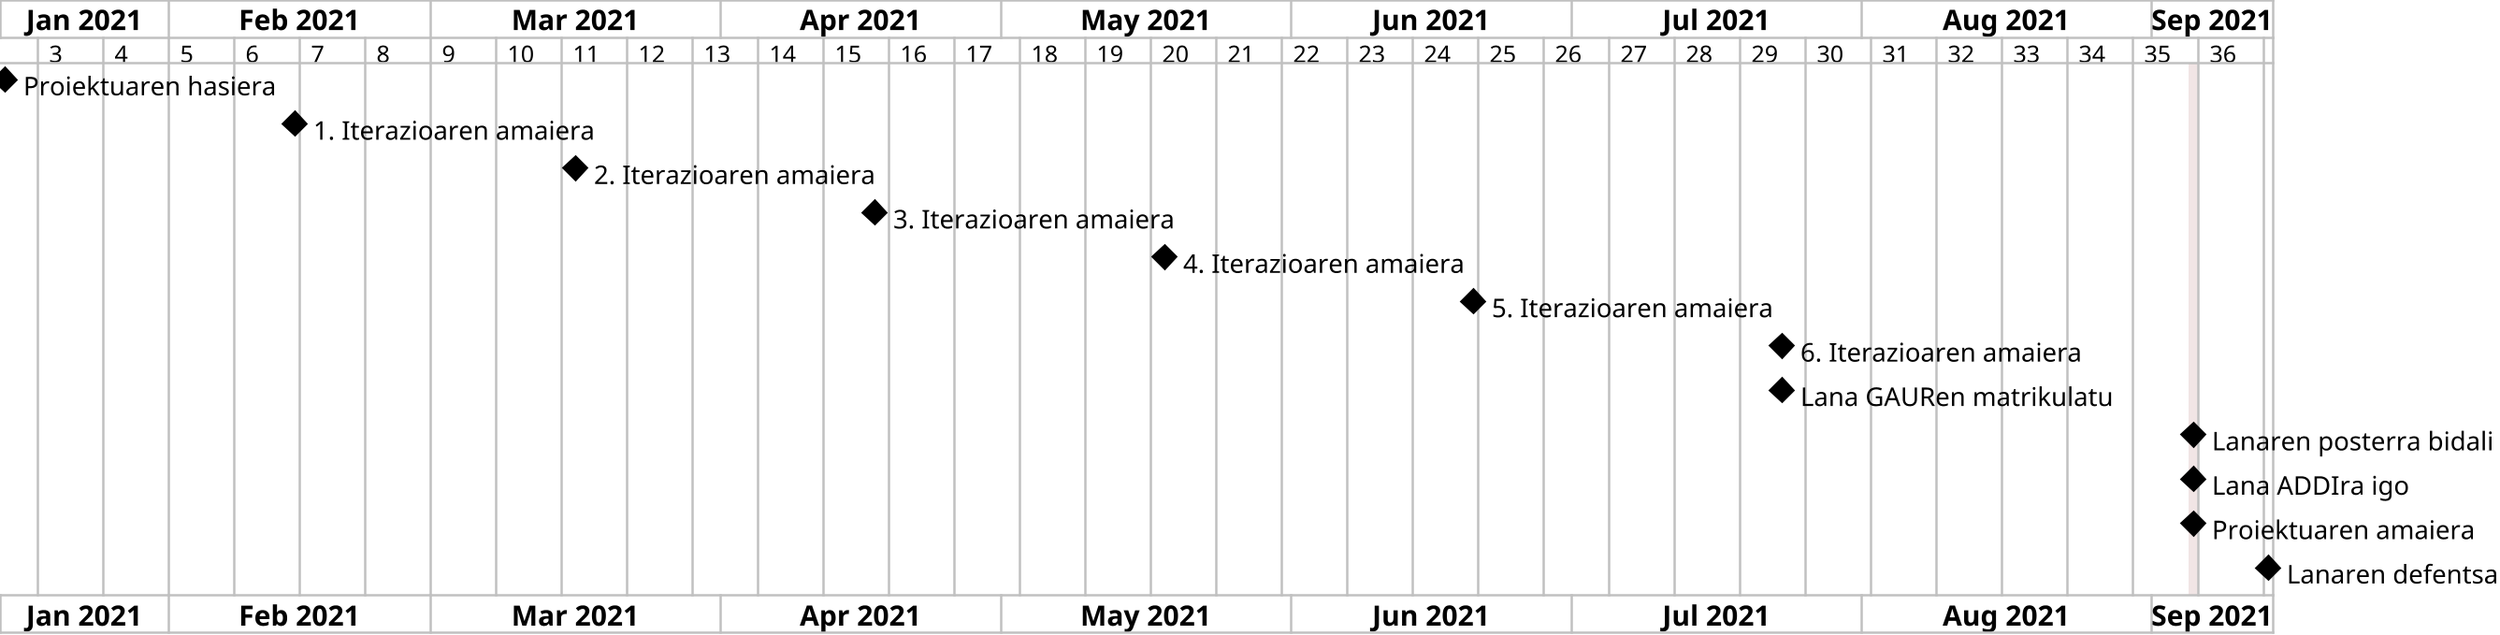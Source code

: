 @startgantt Milestones
scale 5/2
printscale weekly

project starts the 2021/01/14
2021/09/05 is closed

[Proiektuaren hasiera] happens 2021/01/14
[1. Iterazioaren amaiera] happens 2021/02/14
[2. Iterazioaren amaiera] happens 2021/03/16
[3. Iterazioaren amaiera] happens 2021/04/17
[4. Iterazioaren amaiera] happens 2021/05/18
[5. Iterazioaren amaiera] happens 2021/06/20
[6. Iterazioaren amaiera] happens 2021/07/23
[Lana GAURen matrikulatu] happens 2021/07/23
[Lanaren posterra bidali] happens 2021/09/05
[Lana ADDIra igo] happens 2021/09/05
[Proiektuaren amaiera] happens 2021/09/05
[Lanaren defentsa] happens 2021/09/13
@endgantt